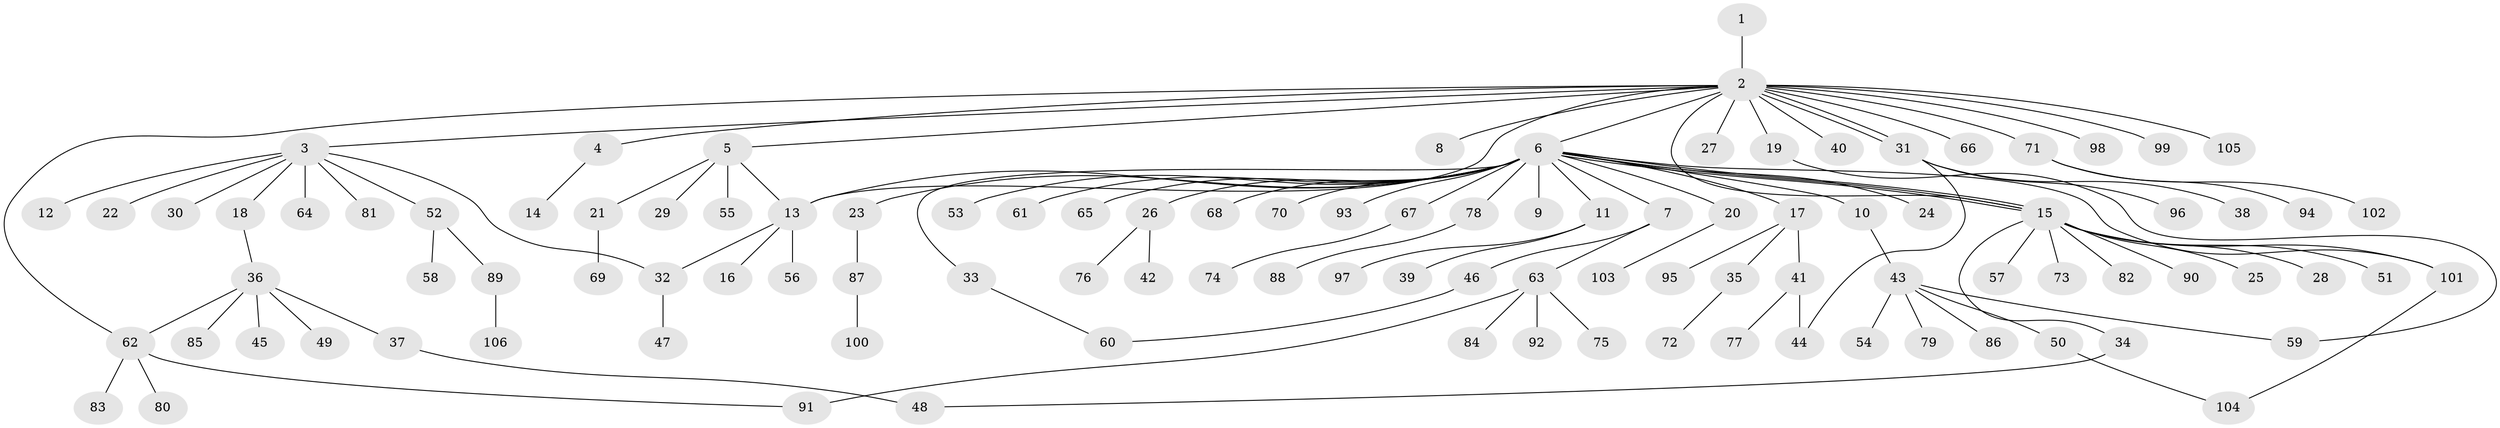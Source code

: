 // Generated by graph-tools (version 1.1) at 2025/14/03/09/25 04:14:36]
// undirected, 106 vertices, 120 edges
graph export_dot {
graph [start="1"]
  node [color=gray90,style=filled];
  1;
  2;
  3;
  4;
  5;
  6;
  7;
  8;
  9;
  10;
  11;
  12;
  13;
  14;
  15;
  16;
  17;
  18;
  19;
  20;
  21;
  22;
  23;
  24;
  25;
  26;
  27;
  28;
  29;
  30;
  31;
  32;
  33;
  34;
  35;
  36;
  37;
  38;
  39;
  40;
  41;
  42;
  43;
  44;
  45;
  46;
  47;
  48;
  49;
  50;
  51;
  52;
  53;
  54;
  55;
  56;
  57;
  58;
  59;
  60;
  61;
  62;
  63;
  64;
  65;
  66;
  67;
  68;
  69;
  70;
  71;
  72;
  73;
  74;
  75;
  76;
  77;
  78;
  79;
  80;
  81;
  82;
  83;
  84;
  85;
  86;
  87;
  88;
  89;
  90;
  91;
  92;
  93;
  94;
  95;
  96;
  97;
  98;
  99;
  100;
  101;
  102;
  103;
  104;
  105;
  106;
  1 -- 2;
  2 -- 3;
  2 -- 4;
  2 -- 5;
  2 -- 6;
  2 -- 8;
  2 -- 13;
  2 -- 15;
  2 -- 19;
  2 -- 27;
  2 -- 31;
  2 -- 31;
  2 -- 40;
  2 -- 62;
  2 -- 66;
  2 -- 71;
  2 -- 98;
  2 -- 99;
  2 -- 105;
  3 -- 12;
  3 -- 18;
  3 -- 22;
  3 -- 30;
  3 -- 32;
  3 -- 52;
  3 -- 64;
  3 -- 81;
  4 -- 14;
  5 -- 13;
  5 -- 21;
  5 -- 29;
  5 -- 55;
  6 -- 7;
  6 -- 9;
  6 -- 10;
  6 -- 11;
  6 -- 13;
  6 -- 15;
  6 -- 15;
  6 -- 15;
  6 -- 17;
  6 -- 20;
  6 -- 23;
  6 -- 24;
  6 -- 26;
  6 -- 33;
  6 -- 53;
  6 -- 61;
  6 -- 65;
  6 -- 67;
  6 -- 68;
  6 -- 70;
  6 -- 78;
  6 -- 93;
  6 -- 101;
  7 -- 46;
  7 -- 63;
  10 -- 43;
  11 -- 39;
  11 -- 97;
  13 -- 16;
  13 -- 32;
  13 -- 56;
  15 -- 25;
  15 -- 28;
  15 -- 34;
  15 -- 51;
  15 -- 57;
  15 -- 73;
  15 -- 82;
  15 -- 90;
  15 -- 101;
  17 -- 35;
  17 -- 41;
  17 -- 95;
  18 -- 36;
  19 -- 59;
  20 -- 103;
  21 -- 69;
  23 -- 87;
  26 -- 42;
  26 -- 76;
  31 -- 38;
  31 -- 44;
  31 -- 96;
  32 -- 47;
  33 -- 60;
  34 -- 48;
  35 -- 72;
  36 -- 37;
  36 -- 45;
  36 -- 49;
  36 -- 62;
  36 -- 85;
  37 -- 48;
  41 -- 44;
  41 -- 77;
  43 -- 50;
  43 -- 54;
  43 -- 59;
  43 -- 79;
  43 -- 86;
  46 -- 60;
  50 -- 104;
  52 -- 58;
  52 -- 89;
  62 -- 80;
  62 -- 83;
  62 -- 91;
  63 -- 75;
  63 -- 84;
  63 -- 91;
  63 -- 92;
  67 -- 74;
  71 -- 94;
  71 -- 102;
  78 -- 88;
  87 -- 100;
  89 -- 106;
  101 -- 104;
}
